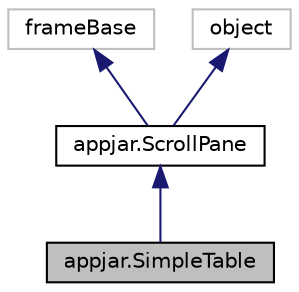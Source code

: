 digraph "appjar.SimpleTable"
{
  edge [fontname="Helvetica",fontsize="10",labelfontname="Helvetica",labelfontsize="10"];
  node [fontname="Helvetica",fontsize="10",shape=record];
  Node4 [label="appjar.SimpleTable",height=0.2,width=0.4,color="black", fillcolor="grey75", style="filled", fontcolor="black"];
  Node5 -> Node4 [dir="back",color="midnightblue",fontsize="10",style="solid",fontname="Helvetica"];
  Node5 [label="appjar.ScrollPane",height=0.2,width=0.4,color="black", fillcolor="white", style="filled",URL="$classappjar_1_1_scroll_pane.html"];
  Node6 -> Node5 [dir="back",color="midnightblue",fontsize="10",style="solid",fontname="Helvetica"];
  Node6 [label="frameBase",height=0.2,width=0.4,color="grey75", fillcolor="white", style="filled"];
  Node7 -> Node5 [dir="back",color="midnightblue",fontsize="10",style="solid",fontname="Helvetica"];
  Node7 [label="object",height=0.2,width=0.4,color="grey75", fillcolor="white", style="filled"];
}
